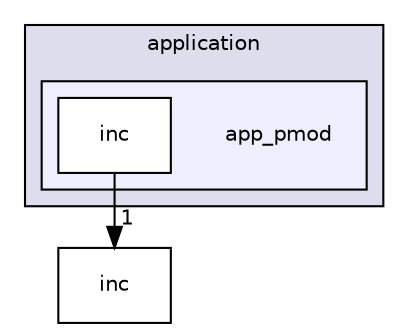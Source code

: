 digraph "app_pmod" {
  compound=true
  node [ fontsize="10", fontname="Helvetica"];
  edge [ labelfontsize="10", labelfontname="Helvetica"];
  subgraph clusterdir_eda2a6d705da8f3400ffe9a7dcb90b30 {
    graph [ bgcolor="#ddddee", pencolor="black", label="application" fontname="Helvetica", fontsize="10", URL="dir_eda2a6d705da8f3400ffe9a7dcb90b30.html"]
  subgraph clusterdir_9fcec3dacb6ea33dcf3a9b275672b1f3 {
    graph [ bgcolor="#eeeeff", pencolor="black", label="" URL="dir_9fcec3dacb6ea33dcf3a9b275672b1f3.html"];
    dir_9fcec3dacb6ea33dcf3a9b275672b1f3 [shape=plaintext label="app_pmod"];
    dir_f60044c348fd2ef82b81ce1f55d8d442 [shape=box label="inc" color="black" fillcolor="white" style="filled" URL="dir_f60044c348fd2ef82b81ce1f55d8d442.html"];
  }
  }
  dir_3edf223c38a35cc5ba7f5b4c6571d932 [shape=box label="inc" URL="dir_3edf223c38a35cc5ba7f5b4c6571d932.html"];
  dir_f60044c348fd2ef82b81ce1f55d8d442->dir_3edf223c38a35cc5ba7f5b4c6571d932 [headlabel="1", labeldistance=1.5 headhref="dir_000073_000019.html"];
}

